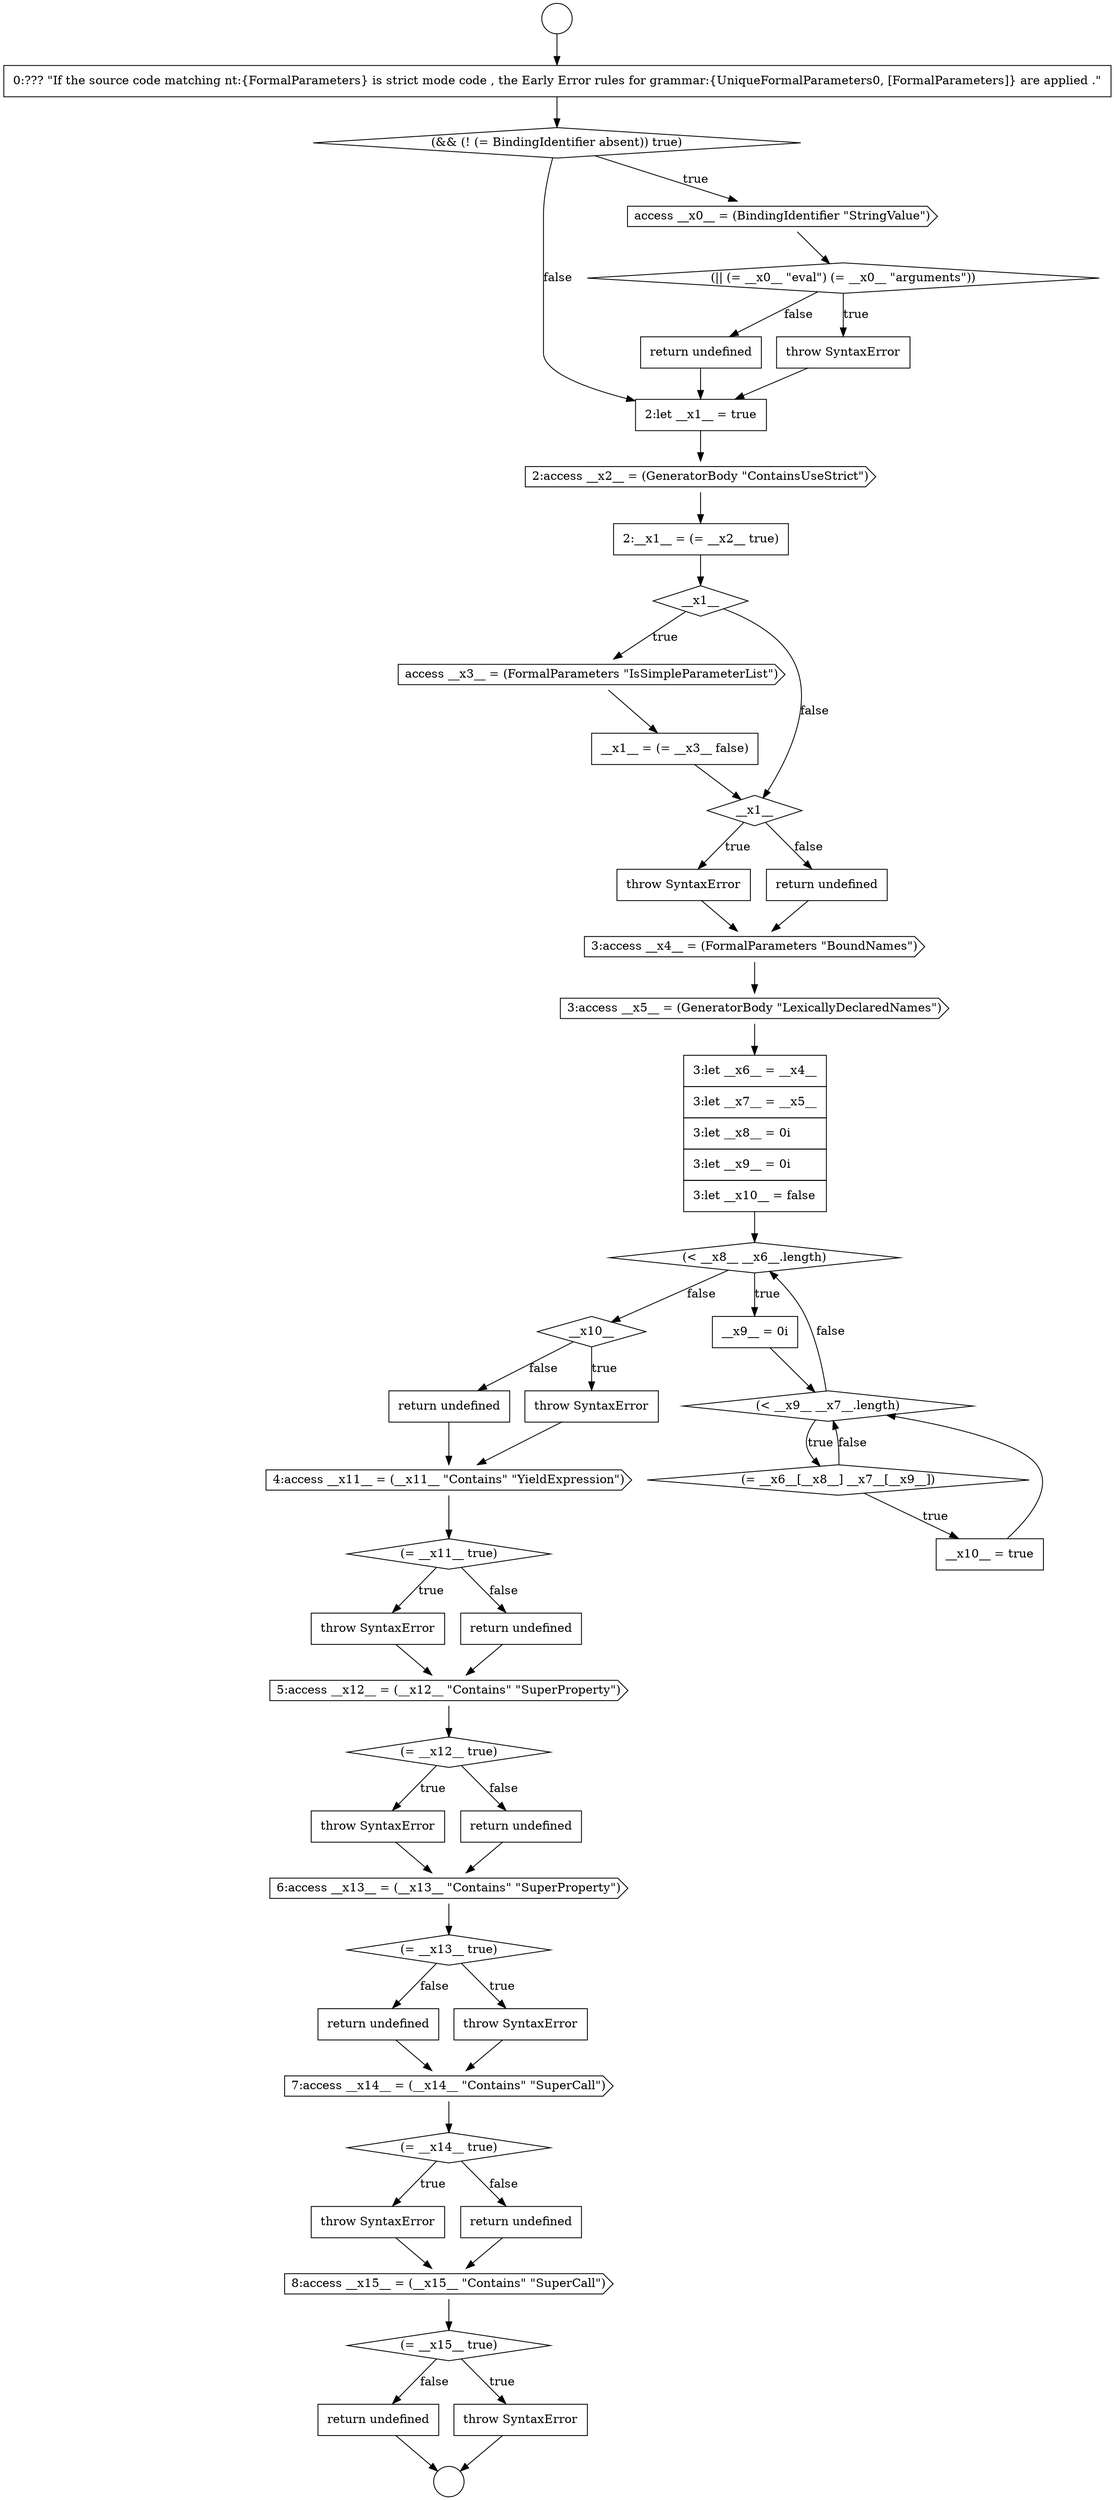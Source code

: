 digraph {
  node19722 [shape=none, margin=0, label=<<font color="black">
    <table border="0" cellborder="1" cellspacing="0" cellpadding="10">
      <tr><td align="left">return undefined</td></tr>
    </table>
  </font>> color="black" fillcolor="white" style=filled]
  node19732 [shape=cds, label=<<font color="black">3:access __x4__ = (FormalParameters &quot;BoundNames&quot;)</font>> color="black" fillcolor="white" style=filled]
  node19727 [shape=cds, label=<<font color="black">access __x3__ = (FormalParameters &quot;IsSimpleParameterList&quot;)</font>> color="black" fillcolor="white" style=filled]
  node19744 [shape=diamond, label=<<font color="black">(= __x11__ true)</font>> color="black" fillcolor="white" style=filled]
  node19723 [shape=none, margin=0, label=<<font color="black">
    <table border="0" cellborder="1" cellspacing="0" cellpadding="10">
      <tr><td align="left">2:let __x1__ = true</td></tr>
    </table>
  </font>> color="black" fillcolor="white" style=filled]
  node19740 [shape=diamond, label=<<font color="black">__x10__</font>> color="black" fillcolor="white" style=filled]
  node19734 [shape=none, margin=0, label=<<font color="black">
    <table border="0" cellborder="1" cellspacing="0" cellpadding="10">
      <tr><td align="left">3:let __x6__ = __x4__</td></tr>
      <tr><td align="left">3:let __x7__ = __x5__</td></tr>
      <tr><td align="left">3:let __x8__ = 0i</td></tr>
      <tr><td align="left">3:let __x9__ = 0i</td></tr>
      <tr><td align="left">3:let __x10__ = false</td></tr>
    </table>
  </font>> color="black" fillcolor="white" style=filled]
  node19757 [shape=none, margin=0, label=<<font color="black">
    <table border="0" cellborder="1" cellspacing="0" cellpadding="10">
      <tr><td align="left">throw SyntaxError</td></tr>
    </table>
  </font>> color="black" fillcolor="white" style=filled]
  node19742 [shape=none, margin=0, label=<<font color="black">
    <table border="0" cellborder="1" cellspacing="0" cellpadding="10">
      <tr><td align="left">return undefined</td></tr>
    </table>
  </font>> color="black" fillcolor="white" style=filled]
  node19738 [shape=diamond, label=<<font color="black">(= __x6__[__x8__] __x7__[__x9__])</font>> color="black" fillcolor="white" style=filled]
  node19721 [shape=none, margin=0, label=<<font color="black">
    <table border="0" cellborder="1" cellspacing="0" cellpadding="10">
      <tr><td align="left">throw SyntaxError</td></tr>
    </table>
  </font>> color="black" fillcolor="white" style=filled]
  node19730 [shape=none, margin=0, label=<<font color="black">
    <table border="0" cellborder="1" cellspacing="0" cellpadding="10">
      <tr><td align="left">throw SyntaxError</td></tr>
    </table>
  </font>> color="black" fillcolor="white" style=filled]
  node19726 [shape=diamond, label=<<font color="black">__x1__</font>> color="black" fillcolor="white" style=filled]
  node19755 [shape=cds, label=<<font color="black">7:access __x14__ = (__x14__ &quot;Contains&quot; &quot;SuperCall&quot;)</font>> color="black" fillcolor="white" style=filled]
  node19745 [shape=none, margin=0, label=<<font color="black">
    <table border="0" cellborder="1" cellspacing="0" cellpadding="10">
      <tr><td align="left">throw SyntaxError</td></tr>
    </table>
  </font>> color="black" fillcolor="white" style=filled]
  node19743 [shape=cds, label=<<font color="black">4:access __x11__ = (__x11__ &quot;Contains&quot; &quot;YieldExpression&quot;)</font>> color="black" fillcolor="white" style=filled]
  node19719 [shape=cds, label=<<font color="black">access __x0__ = (BindingIdentifier &quot;StringValue&quot;)</font>> color="black" fillcolor="white" style=filled]
  node19736 [shape=none, margin=0, label=<<font color="black">
    <table border="0" cellborder="1" cellspacing="0" cellpadding="10">
      <tr><td align="left">__x9__ = 0i</td></tr>
    </table>
  </font>> color="black" fillcolor="white" style=filled]
  node19749 [shape=none, margin=0, label=<<font color="black">
    <table border="0" cellborder="1" cellspacing="0" cellpadding="10">
      <tr><td align="left">throw SyntaxError</td></tr>
    </table>
  </font>> color="black" fillcolor="white" style=filled]
  node19759 [shape=cds, label=<<font color="black">8:access __x15__ = (__x15__ &quot;Contains&quot; &quot;SuperCall&quot;)</font>> color="black" fillcolor="white" style=filled]
  node19739 [shape=none, margin=0, label=<<font color="black">
    <table border="0" cellborder="1" cellspacing="0" cellpadding="10">
      <tr><td align="left">__x10__ = true</td></tr>
    </table>
  </font>> color="black" fillcolor="white" style=filled]
  node19717 [shape=none, margin=0, label=<<font color="black">
    <table border="0" cellborder="1" cellspacing="0" cellpadding="10">
      <tr><td align="left">0:??? &quot;If the source code matching nt:{FormalParameters} is strict mode code , the Early Error rules for grammar:{UniqueFormalParameters0, [FormalParameters]} are applied .&quot;</td></tr>
    </table>
  </font>> color="black" fillcolor="white" style=filled]
  node19729 [shape=diamond, label=<<font color="black">__x1__</font>> color="black" fillcolor="white" style=filled]
  node19751 [shape=cds, label=<<font color="black">6:access __x13__ = (__x13__ &quot;Contains&quot; &quot;SuperProperty&quot;)</font>> color="black" fillcolor="white" style=filled]
  node19716 [shape=circle label=" " color="black" fillcolor="white" style=filled]
  node19731 [shape=none, margin=0, label=<<font color="black">
    <table border="0" cellborder="1" cellspacing="0" cellpadding="10">
      <tr><td align="left">return undefined</td></tr>
    </table>
  </font>> color="black" fillcolor="white" style=filled]
  node19754 [shape=none, margin=0, label=<<font color="black">
    <table border="0" cellborder="1" cellspacing="0" cellpadding="10">
      <tr><td align="left">return undefined</td></tr>
    </table>
  </font>> color="black" fillcolor="white" style=filled]
  node19748 [shape=diamond, label=<<font color="black">(= __x12__ true)</font>> color="black" fillcolor="white" style=filled]
  node19758 [shape=none, margin=0, label=<<font color="black">
    <table border="0" cellborder="1" cellspacing="0" cellpadding="10">
      <tr><td align="left">return undefined</td></tr>
    </table>
  </font>> color="black" fillcolor="white" style=filled]
  node19735 [shape=diamond, label=<<font color="black">(&lt; __x8__ __x6__.length)</font>> color="black" fillcolor="white" style=filled]
  node19728 [shape=none, margin=0, label=<<font color="black">
    <table border="0" cellborder="1" cellspacing="0" cellpadding="10">
      <tr><td align="left">__x1__ = (= __x3__ false)</td></tr>
    </table>
  </font>> color="black" fillcolor="white" style=filled]
  node19762 [shape=none, margin=0, label=<<font color="black">
    <table border="0" cellborder="1" cellspacing="0" cellpadding="10">
      <tr><td align="left">return undefined</td></tr>
    </table>
  </font>> color="black" fillcolor="white" style=filled]
  node19741 [shape=none, margin=0, label=<<font color="black">
    <table border="0" cellborder="1" cellspacing="0" cellpadding="10">
      <tr><td align="left">throw SyntaxError</td></tr>
    </table>
  </font>> color="black" fillcolor="white" style=filled]
  node19715 [shape=circle label=" " color="black" fillcolor="white" style=filled]
  node19752 [shape=diamond, label=<<font color="black">(= __x13__ true)</font>> color="black" fillcolor="white" style=filled]
  node19737 [shape=diamond, label=<<font color="black">(&lt; __x9__ __x7__.length)</font>> color="black" fillcolor="white" style=filled]
  node19753 [shape=none, margin=0, label=<<font color="black">
    <table border="0" cellborder="1" cellspacing="0" cellpadding="10">
      <tr><td align="left">throw SyntaxError</td></tr>
    </table>
  </font>> color="black" fillcolor="white" style=filled]
  node19747 [shape=cds, label=<<font color="black">5:access __x12__ = (__x12__ &quot;Contains&quot; &quot;SuperProperty&quot;)</font>> color="black" fillcolor="white" style=filled]
  node19761 [shape=none, margin=0, label=<<font color="black">
    <table border="0" cellborder="1" cellspacing="0" cellpadding="10">
      <tr><td align="left">throw SyntaxError</td></tr>
    </table>
  </font>> color="black" fillcolor="white" style=filled]
  node19724 [shape=cds, label=<<font color="black">2:access __x2__ = (GeneratorBody &quot;ContainsUseStrict&quot;)</font>> color="black" fillcolor="white" style=filled]
  node19746 [shape=none, margin=0, label=<<font color="black">
    <table border="0" cellborder="1" cellspacing="0" cellpadding="10">
      <tr><td align="left">return undefined</td></tr>
    </table>
  </font>> color="black" fillcolor="white" style=filled]
  node19756 [shape=diamond, label=<<font color="black">(= __x14__ true)</font>> color="black" fillcolor="white" style=filled]
  node19725 [shape=none, margin=0, label=<<font color="black">
    <table border="0" cellborder="1" cellspacing="0" cellpadding="10">
      <tr><td align="left">2:__x1__ = (= __x2__ true)</td></tr>
    </table>
  </font>> color="black" fillcolor="white" style=filled]
  node19718 [shape=diamond, label=<<font color="black">(&amp;&amp; (! (= BindingIdentifier absent)) true)</font>> color="black" fillcolor="white" style=filled]
  node19720 [shape=diamond, label=<<font color="black">(|| (= __x0__ &quot;eval&quot;) (= __x0__ &quot;arguments&quot;))</font>> color="black" fillcolor="white" style=filled]
  node19733 [shape=cds, label=<<font color="black">3:access __x5__ = (GeneratorBody &quot;LexicallyDeclaredNames&quot;)</font>> color="black" fillcolor="white" style=filled]
  node19750 [shape=none, margin=0, label=<<font color="black">
    <table border="0" cellborder="1" cellspacing="0" cellpadding="10">
      <tr><td align="left">return undefined</td></tr>
    </table>
  </font>> color="black" fillcolor="white" style=filled]
  node19760 [shape=diamond, label=<<font color="black">(= __x15__ true)</font>> color="black" fillcolor="white" style=filled]
  node19715 -> node19717 [ color="black"]
  node19724 -> node19725 [ color="black"]
  node19729 -> node19730 [label=<<font color="black">true</font>> color="black"]
  node19729 -> node19731 [label=<<font color="black">false</font>> color="black"]
  node19755 -> node19756 [ color="black"]
  node19721 -> node19723 [ color="black"]
  node19756 -> node19757 [label=<<font color="black">true</font>> color="black"]
  node19756 -> node19758 [label=<<font color="black">false</font>> color="black"]
  node19749 -> node19751 [ color="black"]
  node19746 -> node19747 [ color="black"]
  node19757 -> node19759 [ color="black"]
  node19722 -> node19723 [ color="black"]
  node19738 -> node19739 [label=<<font color="black">true</font>> color="black"]
  node19738 -> node19737 [label=<<font color="black">false</font>> color="black"]
  node19726 -> node19727 [label=<<font color="black">true</font>> color="black"]
  node19726 -> node19729 [label=<<font color="black">false</font>> color="black"]
  node19731 -> node19732 [ color="black"]
  node19735 -> node19736 [label=<<font color="black">true</font>> color="black"]
  node19735 -> node19740 [label=<<font color="black">false</font>> color="black"]
  node19717 -> node19718 [ color="black"]
  node19719 -> node19720 [ color="black"]
  node19754 -> node19755 [ color="black"]
  node19727 -> node19728 [ color="black"]
  node19736 -> node19737 [ color="black"]
  node19741 -> node19743 [ color="black"]
  node19728 -> node19729 [ color="black"]
  node19737 -> node19738 [label=<<font color="black">true</font>> color="black"]
  node19737 -> node19735 [label=<<font color="black">false</font>> color="black"]
  node19748 -> node19749 [label=<<font color="black">true</font>> color="black"]
  node19748 -> node19750 [label=<<font color="black">false</font>> color="black"]
  node19744 -> node19745 [label=<<font color="black">true</font>> color="black"]
  node19744 -> node19746 [label=<<font color="black">false</font>> color="black"]
  node19760 -> node19761 [label=<<font color="black">true</font>> color="black"]
  node19760 -> node19762 [label=<<font color="black">false</font>> color="black"]
  node19753 -> node19755 [ color="black"]
  node19730 -> node19732 [ color="black"]
  node19739 -> node19737 [ color="black"]
  node19750 -> node19751 [ color="black"]
  node19723 -> node19724 [ color="black"]
  node19740 -> node19741 [label=<<font color="black">true</font>> color="black"]
  node19740 -> node19742 [label=<<font color="black">false</font>> color="black"]
  node19751 -> node19752 [ color="black"]
  node19761 -> node19716 [ color="black"]
  node19762 -> node19716 [ color="black"]
  node19747 -> node19748 [ color="black"]
  node19743 -> node19744 [ color="black"]
  node19725 -> node19726 [ color="black"]
  node19742 -> node19743 [ color="black"]
  node19745 -> node19747 [ color="black"]
  node19734 -> node19735 [ color="black"]
  node19733 -> node19734 [ color="black"]
  node19720 -> node19721 [label=<<font color="black">true</font>> color="black"]
  node19720 -> node19722 [label=<<font color="black">false</font>> color="black"]
  node19759 -> node19760 [ color="black"]
  node19758 -> node19759 [ color="black"]
  node19752 -> node19753 [label=<<font color="black">true</font>> color="black"]
  node19752 -> node19754 [label=<<font color="black">false</font>> color="black"]
  node19718 -> node19719 [label=<<font color="black">true</font>> color="black"]
  node19718 -> node19723 [label=<<font color="black">false</font>> color="black"]
  node19732 -> node19733 [ color="black"]
}
